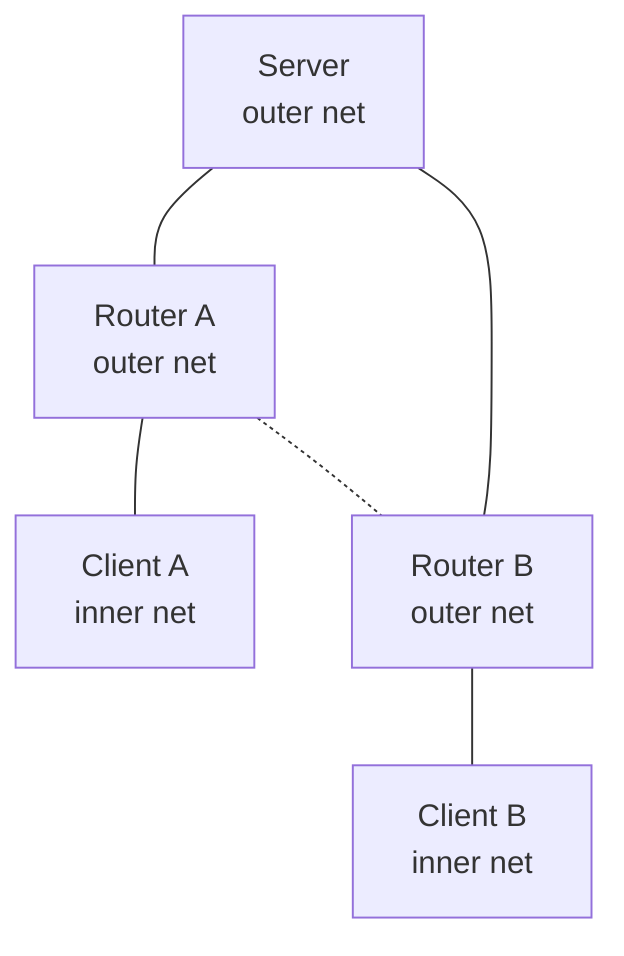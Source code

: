 graph TD
    server[Server<br/>outer net]
    client[Client A<br/>inner net]
    connecter[Client B<br/>inner net]
    Route1[Router A<br/>outer net]
    Route2[Router B<br/>outer net]
    server---Route1
    Route1---client
    server---Route2
    Route2---connecter
    Route1-.-Route2